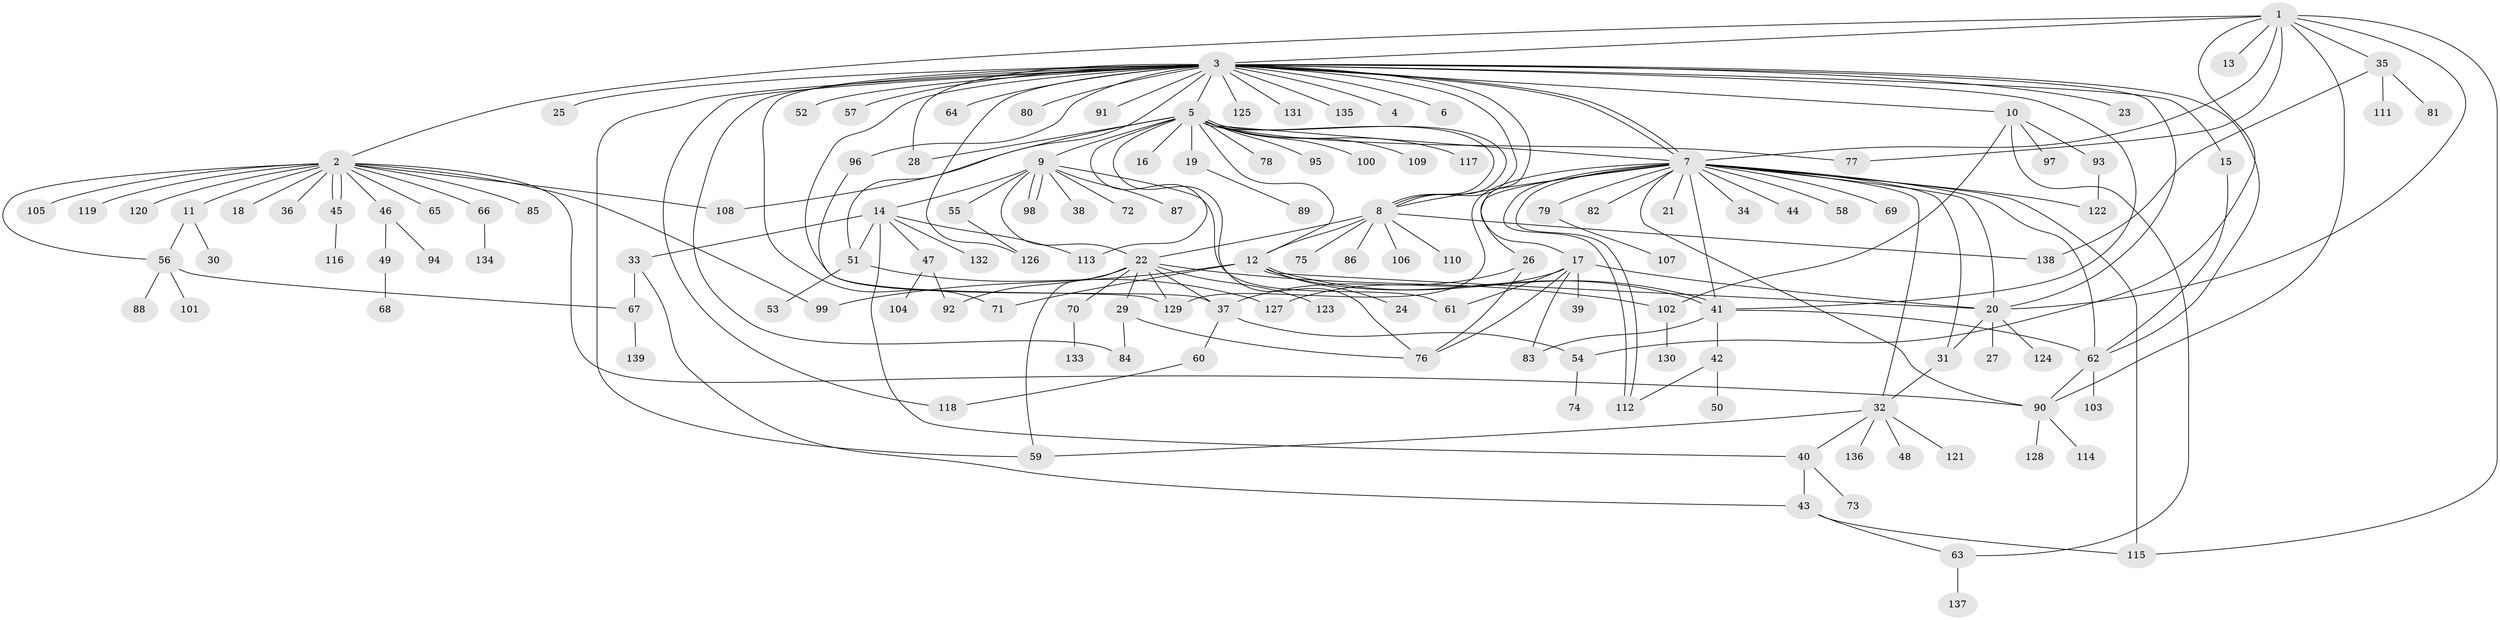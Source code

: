 // Generated by graph-tools (version 1.1) at 2025/11/02/27/25 16:11:12]
// undirected, 139 vertices, 199 edges
graph export_dot {
graph [start="1"]
  node [color=gray90,style=filled];
  1;
  2;
  3;
  4;
  5;
  6;
  7;
  8;
  9;
  10;
  11;
  12;
  13;
  14;
  15;
  16;
  17;
  18;
  19;
  20;
  21;
  22;
  23;
  24;
  25;
  26;
  27;
  28;
  29;
  30;
  31;
  32;
  33;
  34;
  35;
  36;
  37;
  38;
  39;
  40;
  41;
  42;
  43;
  44;
  45;
  46;
  47;
  48;
  49;
  50;
  51;
  52;
  53;
  54;
  55;
  56;
  57;
  58;
  59;
  60;
  61;
  62;
  63;
  64;
  65;
  66;
  67;
  68;
  69;
  70;
  71;
  72;
  73;
  74;
  75;
  76;
  77;
  78;
  79;
  80;
  81;
  82;
  83;
  84;
  85;
  86;
  87;
  88;
  89;
  90;
  91;
  92;
  93;
  94;
  95;
  96;
  97;
  98;
  99;
  100;
  101;
  102;
  103;
  104;
  105;
  106;
  107;
  108;
  109;
  110;
  111;
  112;
  113;
  114;
  115;
  116;
  117;
  118;
  119;
  120;
  121;
  122;
  123;
  124;
  125;
  126;
  127;
  128;
  129;
  130;
  131;
  132;
  133;
  134;
  135;
  136;
  137;
  138;
  139;
  1 -- 2;
  1 -- 3;
  1 -- 7;
  1 -- 13;
  1 -- 20;
  1 -- 35;
  1 -- 54;
  1 -- 77;
  1 -- 90;
  1 -- 115;
  2 -- 11;
  2 -- 18;
  2 -- 36;
  2 -- 45;
  2 -- 45;
  2 -- 46;
  2 -- 56;
  2 -- 65;
  2 -- 66;
  2 -- 85;
  2 -- 90;
  2 -- 99;
  2 -- 105;
  2 -- 108;
  2 -- 119;
  2 -- 120;
  3 -- 4;
  3 -- 5;
  3 -- 6;
  3 -- 7;
  3 -- 7;
  3 -- 8;
  3 -- 10;
  3 -- 15;
  3 -- 17;
  3 -- 20;
  3 -- 23;
  3 -- 25;
  3 -- 28;
  3 -- 37;
  3 -- 41;
  3 -- 51;
  3 -- 52;
  3 -- 57;
  3 -- 59;
  3 -- 62;
  3 -- 64;
  3 -- 71;
  3 -- 80;
  3 -- 84;
  3 -- 91;
  3 -- 96;
  3 -- 118;
  3 -- 125;
  3 -- 126;
  3 -- 131;
  3 -- 135;
  5 -- 7;
  5 -- 8;
  5 -- 8;
  5 -- 9;
  5 -- 12;
  5 -- 16;
  5 -- 19;
  5 -- 28;
  5 -- 76;
  5 -- 77;
  5 -- 78;
  5 -- 95;
  5 -- 100;
  5 -- 108;
  5 -- 109;
  5 -- 113;
  5 -- 117;
  7 -- 8;
  7 -- 20;
  7 -- 21;
  7 -- 26;
  7 -- 31;
  7 -- 32;
  7 -- 34;
  7 -- 41;
  7 -- 44;
  7 -- 58;
  7 -- 62;
  7 -- 69;
  7 -- 79;
  7 -- 82;
  7 -- 90;
  7 -- 112;
  7 -- 112;
  7 -- 115;
  7 -- 122;
  7 -- 129;
  8 -- 12;
  8 -- 22;
  8 -- 75;
  8 -- 86;
  8 -- 106;
  8 -- 110;
  8 -- 138;
  9 -- 14;
  9 -- 22;
  9 -- 38;
  9 -- 55;
  9 -- 61;
  9 -- 72;
  9 -- 87;
  9 -- 98;
  9 -- 98;
  10 -- 63;
  10 -- 93;
  10 -- 97;
  10 -- 102;
  11 -- 30;
  11 -- 56;
  12 -- 20;
  12 -- 24;
  12 -- 41;
  12 -- 41;
  12 -- 71;
  12 -- 99;
  14 -- 33;
  14 -- 40;
  14 -- 47;
  14 -- 51;
  14 -- 113;
  14 -- 132;
  15 -- 62;
  17 -- 20;
  17 -- 39;
  17 -- 61;
  17 -- 76;
  17 -- 83;
  17 -- 127;
  19 -- 89;
  20 -- 27;
  20 -- 31;
  20 -- 124;
  22 -- 29;
  22 -- 37;
  22 -- 59;
  22 -- 70;
  22 -- 92;
  22 -- 102;
  22 -- 123;
  22 -- 129;
  26 -- 37;
  26 -- 76;
  29 -- 76;
  29 -- 84;
  31 -- 32;
  32 -- 40;
  32 -- 48;
  32 -- 59;
  32 -- 121;
  32 -- 136;
  33 -- 43;
  33 -- 67;
  35 -- 81;
  35 -- 111;
  35 -- 138;
  37 -- 54;
  37 -- 60;
  40 -- 43;
  40 -- 73;
  41 -- 42;
  41 -- 62;
  41 -- 83;
  42 -- 50;
  42 -- 112;
  43 -- 63;
  43 -- 115;
  45 -- 116;
  46 -- 49;
  46 -- 94;
  47 -- 92;
  47 -- 104;
  49 -- 68;
  51 -- 53;
  51 -- 127;
  54 -- 74;
  55 -- 126;
  56 -- 67;
  56 -- 88;
  56 -- 101;
  60 -- 118;
  62 -- 90;
  62 -- 103;
  63 -- 137;
  66 -- 134;
  67 -- 139;
  70 -- 133;
  79 -- 107;
  90 -- 114;
  90 -- 128;
  93 -- 122;
  96 -- 129;
  102 -- 130;
}
